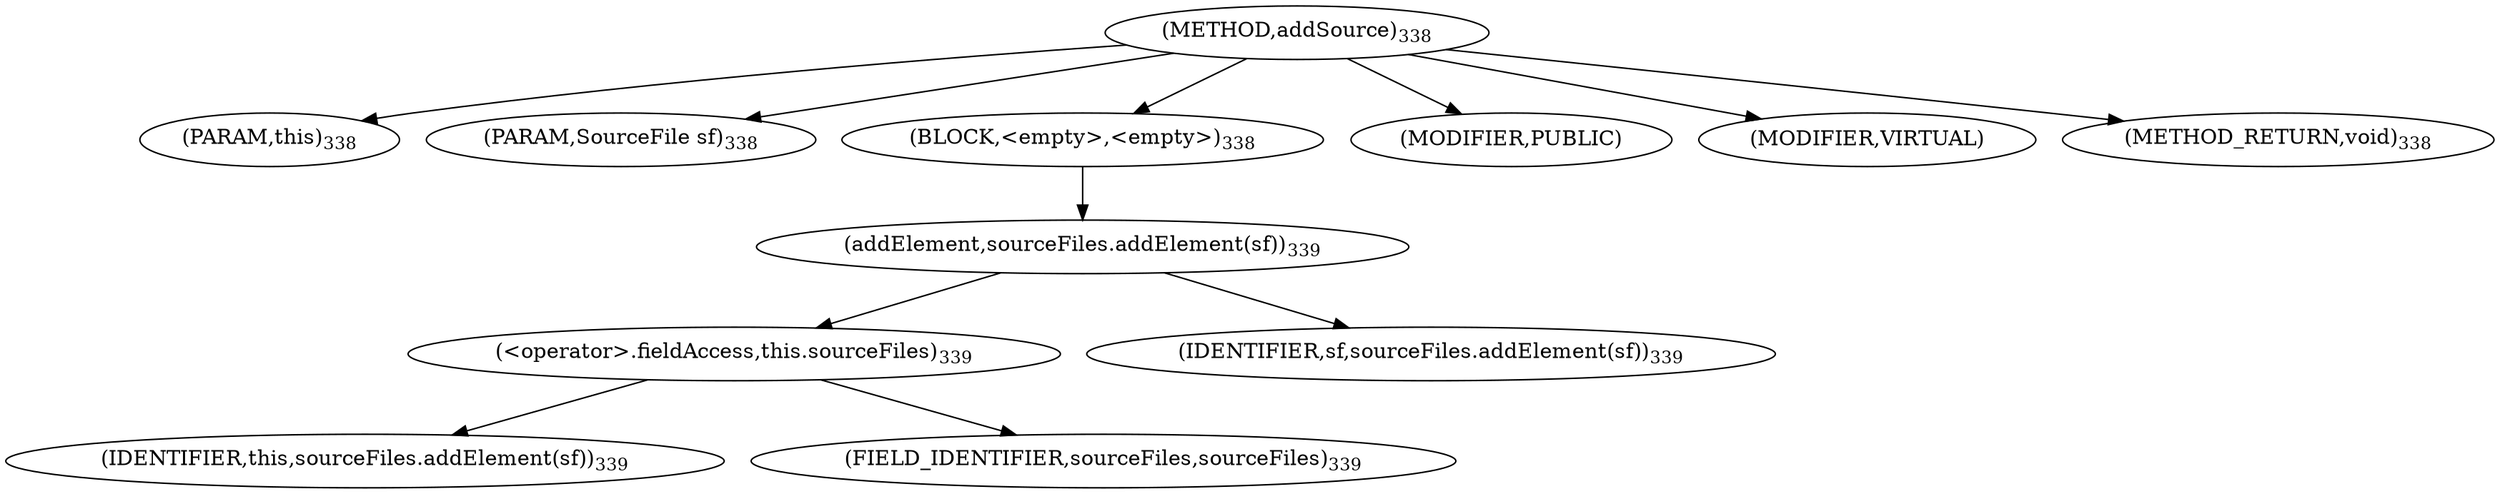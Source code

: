 digraph "addSource" {  
"1052" [label = <(METHOD,addSource)<SUB>338</SUB>> ]
"1053" [label = <(PARAM,this)<SUB>338</SUB>> ]
"1054" [label = <(PARAM,SourceFile sf)<SUB>338</SUB>> ]
"1055" [label = <(BLOCK,&lt;empty&gt;,&lt;empty&gt;)<SUB>338</SUB>> ]
"1056" [label = <(addElement,sourceFiles.addElement(sf))<SUB>339</SUB>> ]
"1057" [label = <(&lt;operator&gt;.fieldAccess,this.sourceFiles)<SUB>339</SUB>> ]
"1058" [label = <(IDENTIFIER,this,sourceFiles.addElement(sf))<SUB>339</SUB>> ]
"1059" [label = <(FIELD_IDENTIFIER,sourceFiles,sourceFiles)<SUB>339</SUB>> ]
"1060" [label = <(IDENTIFIER,sf,sourceFiles.addElement(sf))<SUB>339</SUB>> ]
"1061" [label = <(MODIFIER,PUBLIC)> ]
"1062" [label = <(MODIFIER,VIRTUAL)> ]
"1063" [label = <(METHOD_RETURN,void)<SUB>338</SUB>> ]
  "1052" -> "1053" 
  "1052" -> "1054" 
  "1052" -> "1055" 
  "1052" -> "1061" 
  "1052" -> "1062" 
  "1052" -> "1063" 
  "1055" -> "1056" 
  "1056" -> "1057" 
  "1056" -> "1060" 
  "1057" -> "1058" 
  "1057" -> "1059" 
}
